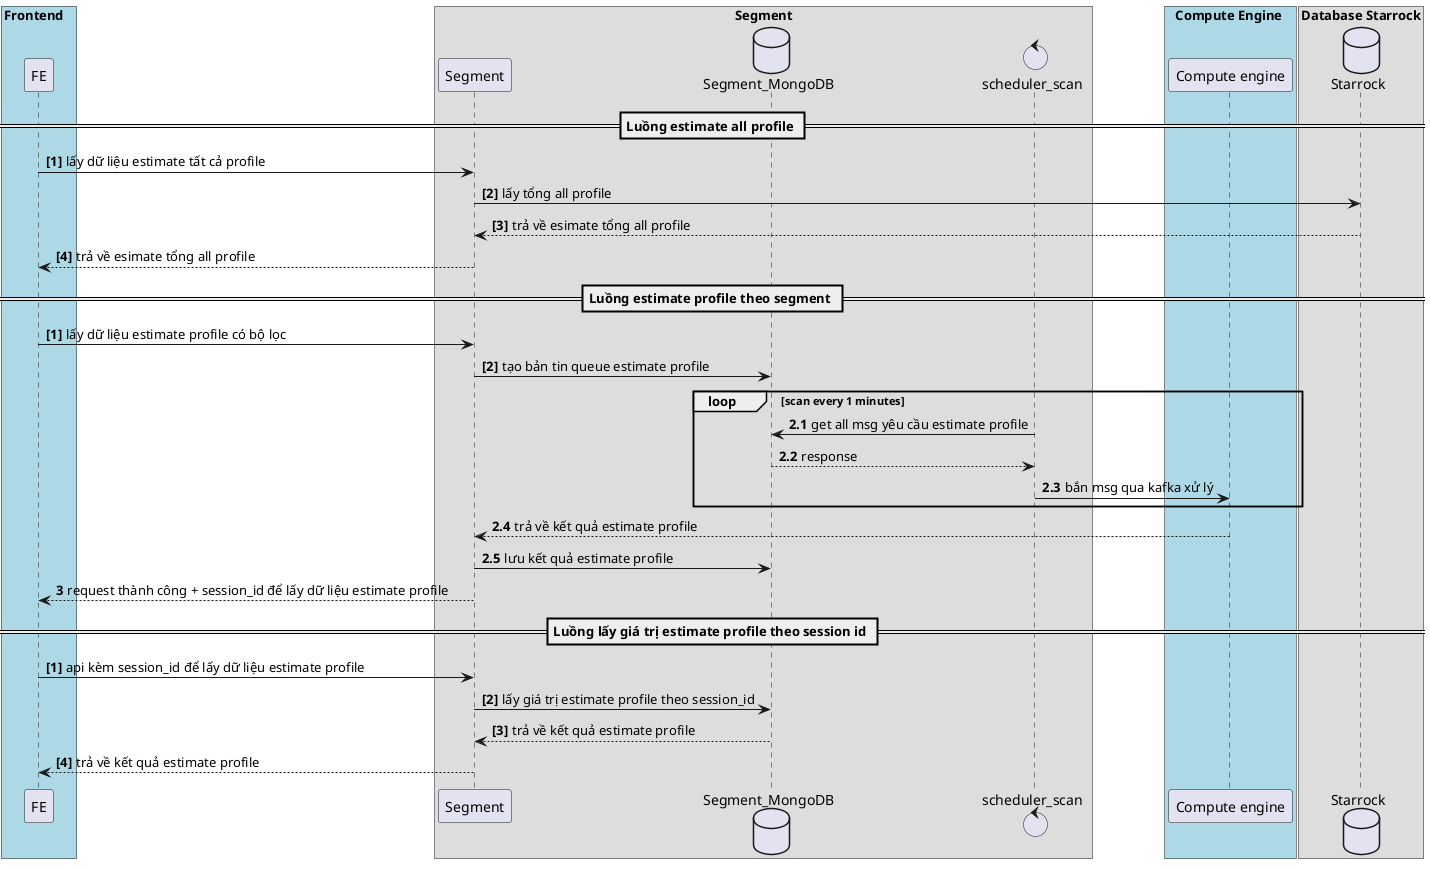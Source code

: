 @startuml Segment
    autonumber "<b>[0]"
    box Frontend   #lightblue
    participant "FE" as fe
    end box

    box Segment
    participant "Segment" as segment
    database Segment_MongoDB
    control scheduler_scan
    end box

    box Compute Engine #lightblue
    participant "Compute engine" as compute_engine
    end box

    box Database Starrock
    database "Starrock" as starrock
    end box

    == Luồng estimate all profile ==
    fe -> segment: lấy dữ liệu estimate tất cả profile
    segment -> starrock: lấy tổng all profile
    starrock --> segment: trả về esimate tổng all profile
    segment --> fe: trả về esimate tổng all profile
    == Luồng estimate profile theo segment ==
    autonumber "<b>[0]"
    fe -> segment: lấy dữ liệu estimate profile có bộ lọc
    segment -> Segment_MongoDB: tạo bản tin queue estimate profile
    autonumber 2.1
    loop scan every 1 minutes
        scheduler_scan -> Segment_MongoDB: get all msg yêu cầu estimate profile
        Segment_MongoDB --> scheduler_scan: response
        scheduler_scan -> compute_engine: bắn msg qua kafka xử lý
    end loop
    compute_engine --> segment: trả về kết quả estimate profile
    segment -> Segment_MongoDB: lưu kết quả estimate profile
    autonumber 3
    segment --> fe: request thành công + session_id để lấy dữ liệu estimate profile
    == Luồng lấy giá trị estimate profile theo session id ==
    autonumber "<b>[0]"
    fe -> segment: api kèm session_id để lấy dữ liệu estimate profile
    segment -> Segment_MongoDB: lấy giá trị estimate profile theo session_id
    Segment_MongoDB --> segment: trả về kết quả estimate profile
    segment --> fe: trả về kết quả estimate profile
@enduml
